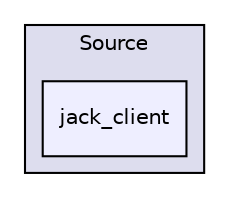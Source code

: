 digraph "Source/jack_client" {
  compound=true
  node [ fontsize="10", fontname="Helvetica"];
  edge [ labelfontsize="10", labelfontname="Helvetica"];
  subgraph clusterdir_74389ed8173ad57b461b9d623a1f3867 {
    graph [ bgcolor="#ddddee", pencolor="black", label="Source" fontname="Helvetica", fontsize="10", URL="dir_74389ed8173ad57b461b9d623a1f3867.html"]
  dir_25e844eb9d0dba5cd3baeceb41553775 [shape=box, label="jack_client", style="filled", fillcolor="#eeeeff", pencolor="black", URL="dir_25e844eb9d0dba5cd3baeceb41553775.html"];
  }
}
